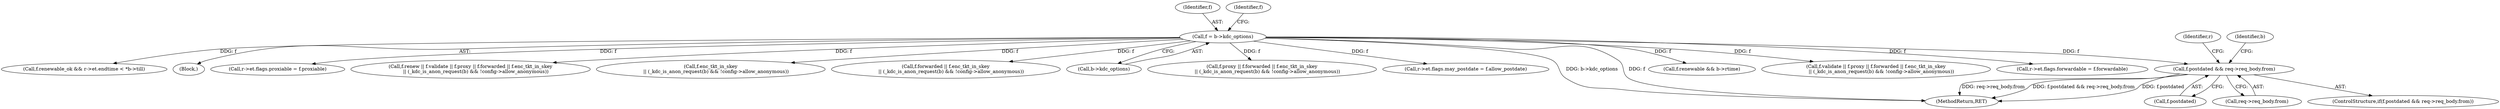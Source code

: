 digraph "0_heimdal_1a6a6e462dc2ac6111f9e02c6852ddec4849b887@pointer" {
"1001344" [label="(Call,f.postdated && req->req_body.from)"];
"1000210" [label="(Call,f = b->kdc_options)"];
"1001357" [label="(Identifier,r)"];
"1000966" [label="(Call,f.validate || f.proxy || f.forwarded || f.enc_tkt_in_skey\n       || (_kdc_is_anon_request(b) && !config->allow_anonymous))"];
"1001170" [label="(Call,r->et.flags.forwardable = f.forwardable)"];
"1001343" [label="(ControlStructure,if(f.postdated && req->req_body.from))"];
"1001345" [label="(Call,f.postdated)"];
"1001396" [label="(Identifier,b)"];
"1001469" [label="(Call,f.renewable_ok && r->et.endtime < *b->till)"];
"1000131" [label="(Block,)"];
"1000211" [label="(Identifier,f)"];
"1001214" [label="(Call,r->et.flags.proxiable = f.proxiable)"];
"1000962" [label="(Call,f.renew || f.validate || f.proxy || f.forwarded || f.enc_tkt_in_skey\n       || (_kdc_is_anon_request(b) && !config->allow_anonymous))"];
"1000978" [label="(Call,f.enc_tkt_in_skey\n       || (_kdc_is_anon_request(b) && !config->allow_anonymous))"];
"1001344" [label="(Call,f.postdated && req->req_body.from)"];
"1000974" [label="(Call,f.forwarded || f.enc_tkt_in_skey\n       || (_kdc_is_anon_request(b) && !config->allow_anonymous))"];
"1000212" [label="(Call,b->kdc_options)"];
"1000970" [label="(Call,f.proxy || f.forwarded || f.enc_tkt_in_skey\n       || (_kdc_is_anon_request(b) && !config->allow_anonymous))"];
"1000217" [label="(Identifier,f)"];
"1001258" [label="(Call,r->et.flags.may_postdate = f.allow_postdate)"];
"1002688" [label="(MethodReturn,RET)"];
"1001526" [label="(Call,f.renewable && b->rtime)"];
"1001348" [label="(Call,req->req_body.from)"];
"1000210" [label="(Call,f = b->kdc_options)"];
"1001344" -> "1001343"  [label="AST: "];
"1001344" -> "1001345"  [label="CFG: "];
"1001344" -> "1001348"  [label="CFG: "];
"1001345" -> "1001344"  [label="AST: "];
"1001348" -> "1001344"  [label="AST: "];
"1001357" -> "1001344"  [label="CFG: "];
"1001396" -> "1001344"  [label="CFG: "];
"1001344" -> "1002688"  [label="DDG: req->req_body.from"];
"1001344" -> "1002688"  [label="DDG: f.postdated && req->req_body.from"];
"1001344" -> "1002688"  [label="DDG: f.postdated"];
"1000210" -> "1001344"  [label="DDG: f"];
"1000210" -> "1000131"  [label="AST: "];
"1000210" -> "1000212"  [label="CFG: "];
"1000211" -> "1000210"  [label="AST: "];
"1000212" -> "1000210"  [label="AST: "];
"1000217" -> "1000210"  [label="CFG: "];
"1000210" -> "1002688"  [label="DDG: b->kdc_options"];
"1000210" -> "1002688"  [label="DDG: f"];
"1000210" -> "1000962"  [label="DDG: f"];
"1000210" -> "1000966"  [label="DDG: f"];
"1000210" -> "1000970"  [label="DDG: f"];
"1000210" -> "1000974"  [label="DDG: f"];
"1000210" -> "1000978"  [label="DDG: f"];
"1000210" -> "1001170"  [label="DDG: f"];
"1000210" -> "1001214"  [label="DDG: f"];
"1000210" -> "1001258"  [label="DDG: f"];
"1000210" -> "1001469"  [label="DDG: f"];
"1000210" -> "1001526"  [label="DDG: f"];
}
